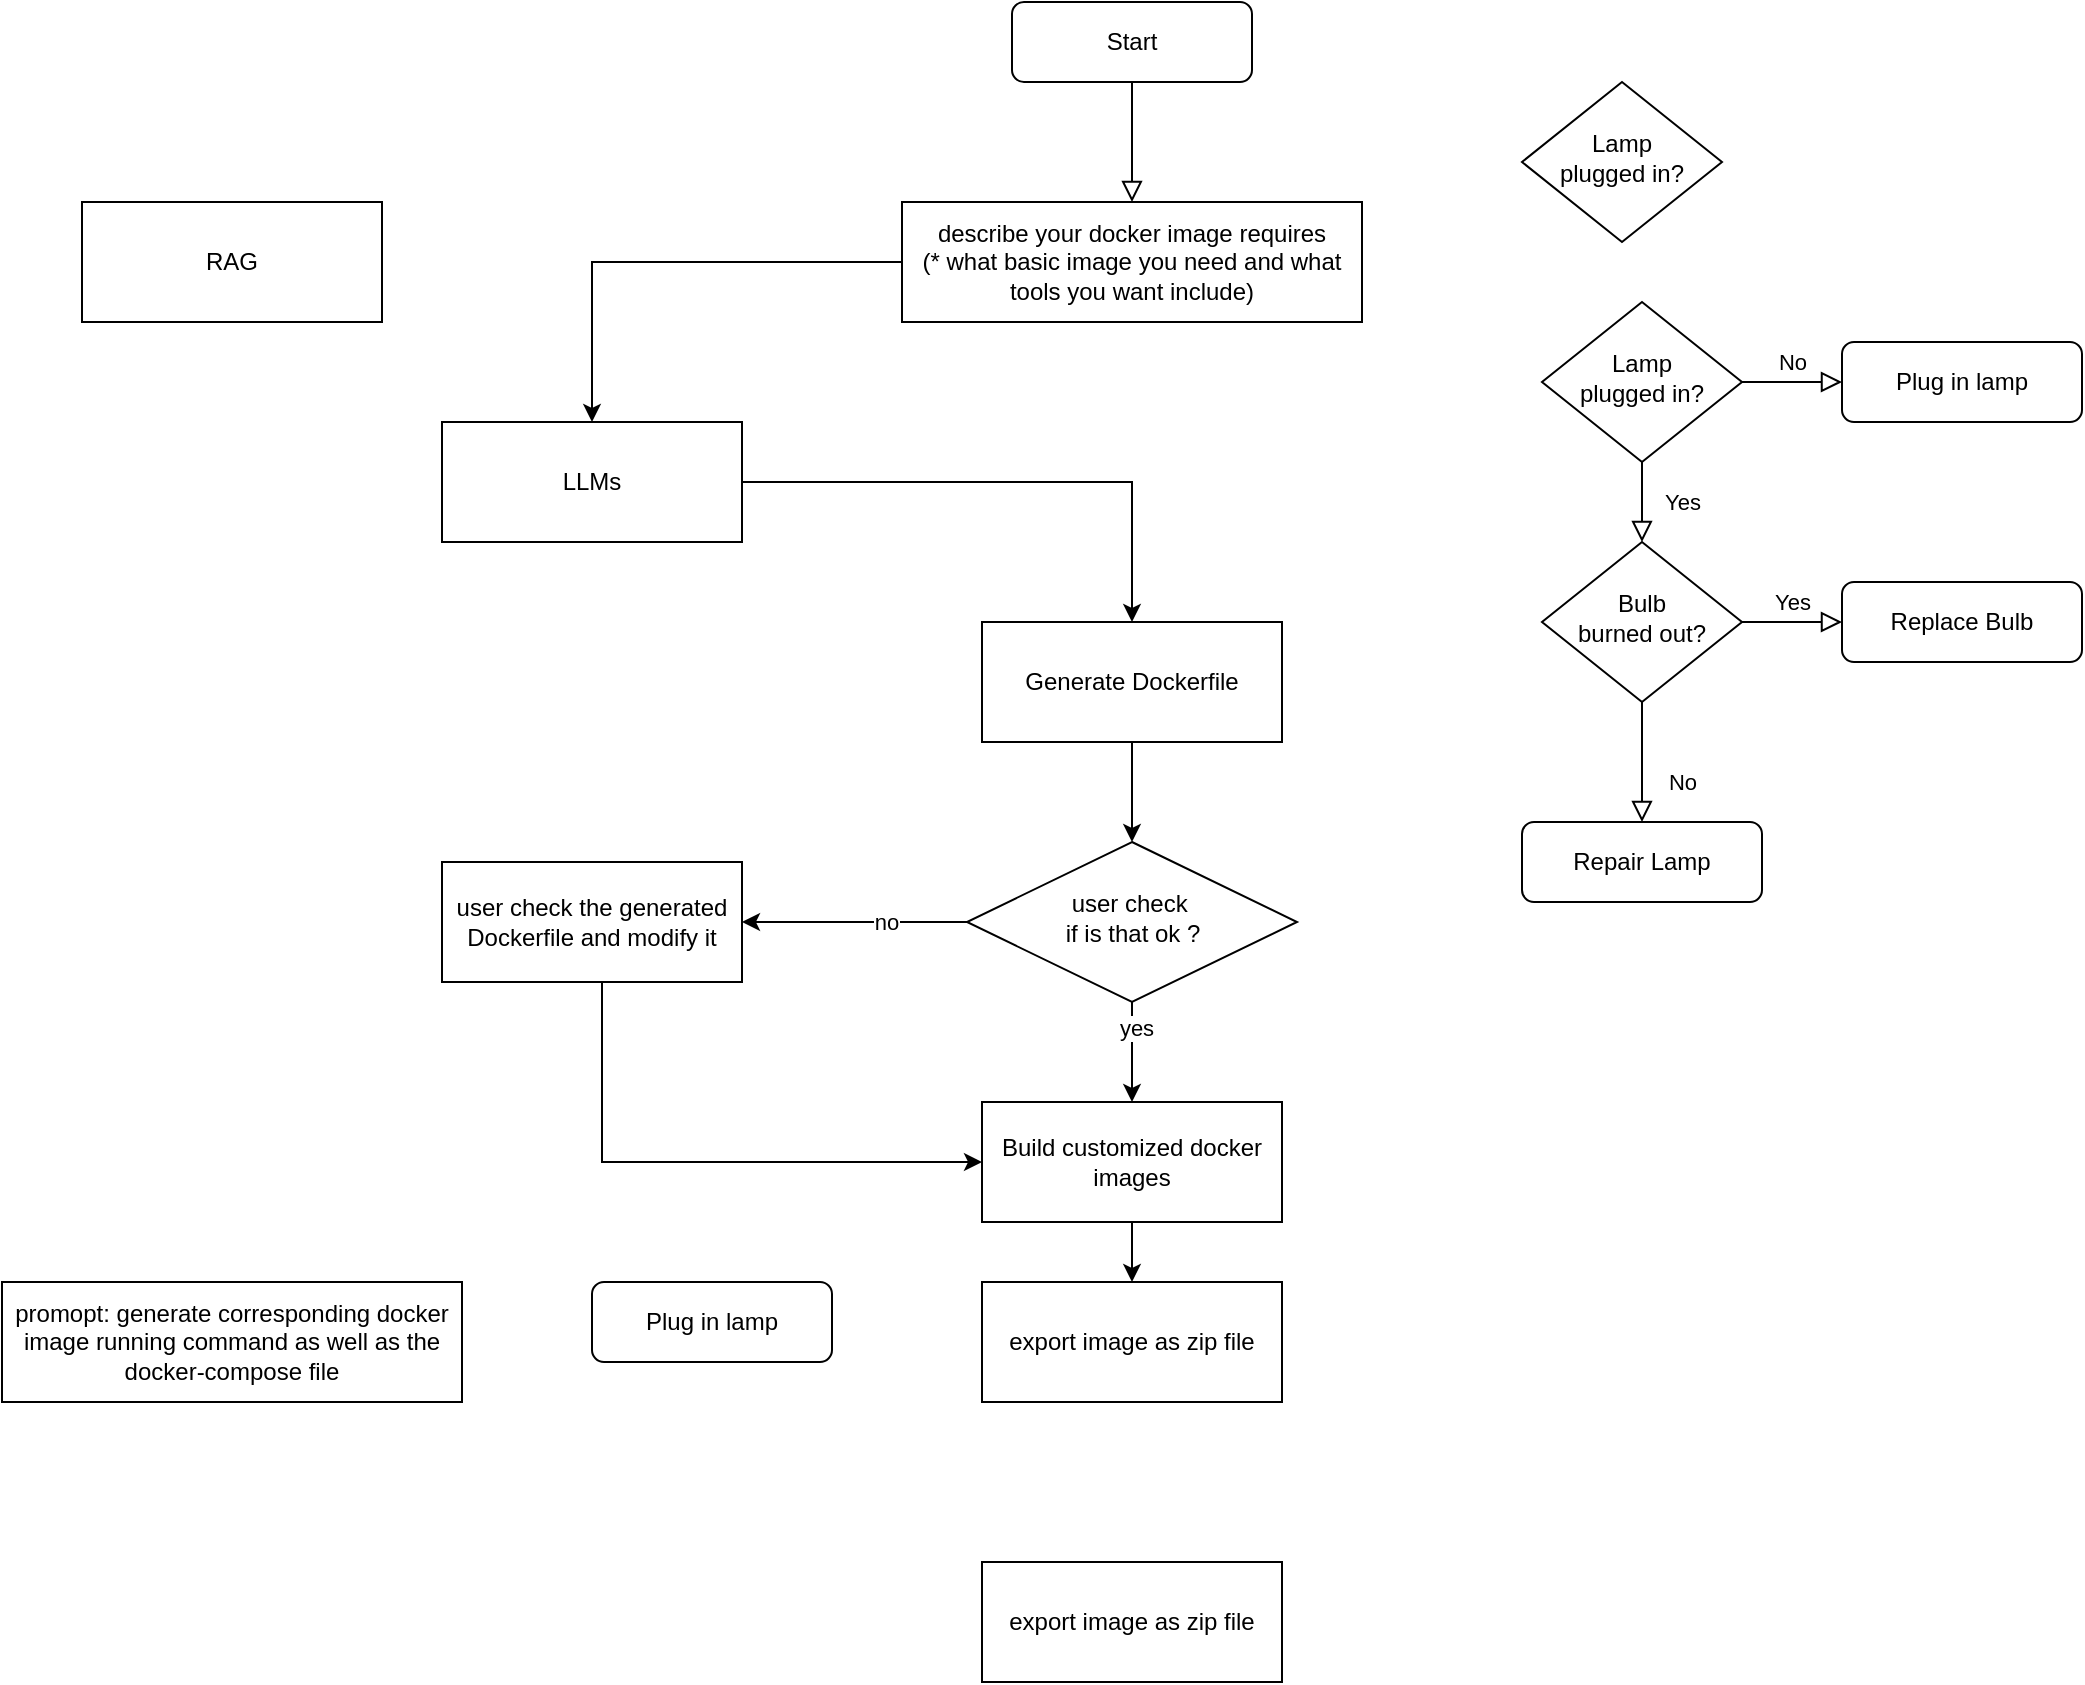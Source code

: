 <mxfile version="24.5.2" type="github">
  <diagram id="C5RBs43oDa-KdzZeNtuy" name="Page-1">
    <mxGraphModel dx="1736" dy="577" grid="1" gridSize="10" guides="1" tooltips="1" connect="1" arrows="1" fold="1" page="1" pageScale="1" pageWidth="827" pageHeight="1169" math="0" shadow="0">
      <root>
        <mxCell id="WIyWlLk6GJQsqaUBKTNV-0" />
        <mxCell id="WIyWlLk6GJQsqaUBKTNV-1" parent="WIyWlLk6GJQsqaUBKTNV-0" />
        <mxCell id="WIyWlLk6GJQsqaUBKTNV-2" value="" style="rounded=0;html=1;jettySize=auto;orthogonalLoop=1;fontSize=11;endArrow=block;endFill=0;endSize=8;strokeWidth=1;shadow=0;labelBackgroundColor=none;edgeStyle=orthogonalEdgeStyle;entryX=0.5;entryY=0;entryDx=0;entryDy=0;" parent="WIyWlLk6GJQsqaUBKTNV-1" source="WIyWlLk6GJQsqaUBKTNV-3" target="6hYuWl8q_fK9GimvcNTk-0" edge="1">
          <mxGeometry relative="1" as="geometry" />
        </mxCell>
        <mxCell id="WIyWlLk6GJQsqaUBKTNV-3" value="Start" style="rounded=1;whiteSpace=wrap;html=1;fontSize=12;glass=0;strokeWidth=1;shadow=0;" parent="WIyWlLk6GJQsqaUBKTNV-1" vertex="1">
          <mxGeometry x="-95" y="20" width="120" height="40" as="geometry" />
        </mxCell>
        <mxCell id="WIyWlLk6GJQsqaUBKTNV-4" value="Yes" style="rounded=0;html=1;jettySize=auto;orthogonalLoop=1;fontSize=11;endArrow=block;endFill=0;endSize=8;strokeWidth=1;shadow=0;labelBackgroundColor=none;edgeStyle=orthogonalEdgeStyle;" parent="WIyWlLk6GJQsqaUBKTNV-1" source="WIyWlLk6GJQsqaUBKTNV-6" target="WIyWlLk6GJQsqaUBKTNV-10" edge="1">
          <mxGeometry y="20" relative="1" as="geometry">
            <mxPoint as="offset" />
          </mxGeometry>
        </mxCell>
        <mxCell id="WIyWlLk6GJQsqaUBKTNV-5" value="No" style="edgeStyle=orthogonalEdgeStyle;rounded=0;html=1;jettySize=auto;orthogonalLoop=1;fontSize=11;endArrow=block;endFill=0;endSize=8;strokeWidth=1;shadow=0;labelBackgroundColor=none;" parent="WIyWlLk6GJQsqaUBKTNV-1" source="WIyWlLk6GJQsqaUBKTNV-6" target="WIyWlLk6GJQsqaUBKTNV-7" edge="1">
          <mxGeometry y="10" relative="1" as="geometry">
            <mxPoint as="offset" />
          </mxGeometry>
        </mxCell>
        <mxCell id="WIyWlLk6GJQsqaUBKTNV-6" value="Lamp&lt;br&gt;plugged in?" style="rhombus;whiteSpace=wrap;html=1;shadow=0;fontFamily=Helvetica;fontSize=12;align=center;strokeWidth=1;spacing=6;spacingTop=-4;" parent="WIyWlLk6GJQsqaUBKTNV-1" vertex="1">
          <mxGeometry x="170" y="170" width="100" height="80" as="geometry" />
        </mxCell>
        <mxCell id="WIyWlLk6GJQsqaUBKTNV-7" value="Plug in lamp" style="rounded=1;whiteSpace=wrap;html=1;fontSize=12;glass=0;strokeWidth=1;shadow=0;" parent="WIyWlLk6GJQsqaUBKTNV-1" vertex="1">
          <mxGeometry x="320" y="190" width="120" height="40" as="geometry" />
        </mxCell>
        <mxCell id="WIyWlLk6GJQsqaUBKTNV-8" value="No" style="rounded=0;html=1;jettySize=auto;orthogonalLoop=1;fontSize=11;endArrow=block;endFill=0;endSize=8;strokeWidth=1;shadow=0;labelBackgroundColor=none;edgeStyle=orthogonalEdgeStyle;" parent="WIyWlLk6GJQsqaUBKTNV-1" source="WIyWlLk6GJQsqaUBKTNV-10" target="WIyWlLk6GJQsqaUBKTNV-11" edge="1">
          <mxGeometry x="0.333" y="20" relative="1" as="geometry">
            <mxPoint as="offset" />
          </mxGeometry>
        </mxCell>
        <mxCell id="WIyWlLk6GJQsqaUBKTNV-9" value="Yes" style="edgeStyle=orthogonalEdgeStyle;rounded=0;html=1;jettySize=auto;orthogonalLoop=1;fontSize=11;endArrow=block;endFill=0;endSize=8;strokeWidth=1;shadow=0;labelBackgroundColor=none;" parent="WIyWlLk6GJQsqaUBKTNV-1" source="WIyWlLk6GJQsqaUBKTNV-10" target="WIyWlLk6GJQsqaUBKTNV-12" edge="1">
          <mxGeometry y="10" relative="1" as="geometry">
            <mxPoint as="offset" />
          </mxGeometry>
        </mxCell>
        <mxCell id="WIyWlLk6GJQsqaUBKTNV-10" value="Bulb&lt;br&gt;burned out?" style="rhombus;whiteSpace=wrap;html=1;shadow=0;fontFamily=Helvetica;fontSize=12;align=center;strokeWidth=1;spacing=6;spacingTop=-4;" parent="WIyWlLk6GJQsqaUBKTNV-1" vertex="1">
          <mxGeometry x="170" y="290" width="100" height="80" as="geometry" />
        </mxCell>
        <mxCell id="WIyWlLk6GJQsqaUBKTNV-11" value="Repair Lamp" style="rounded=1;whiteSpace=wrap;html=1;fontSize=12;glass=0;strokeWidth=1;shadow=0;" parent="WIyWlLk6GJQsqaUBKTNV-1" vertex="1">
          <mxGeometry x="160" y="430" width="120" height="40" as="geometry" />
        </mxCell>
        <mxCell id="WIyWlLk6GJQsqaUBKTNV-12" value="Replace Bulb" style="rounded=1;whiteSpace=wrap;html=1;fontSize=12;glass=0;strokeWidth=1;shadow=0;" parent="WIyWlLk6GJQsqaUBKTNV-1" vertex="1">
          <mxGeometry x="320" y="310" width="120" height="40" as="geometry" />
        </mxCell>
        <mxCell id="6hYuWl8q_fK9GimvcNTk-7" style="edgeStyle=orthogonalEdgeStyle;rounded=0;orthogonalLoop=1;jettySize=auto;html=1;entryX=0.5;entryY=0;entryDx=0;entryDy=0;" edge="1" parent="WIyWlLk6GJQsqaUBKTNV-1" source="6hYuWl8q_fK9GimvcNTk-0" target="6hYuWl8q_fK9GimvcNTk-3">
          <mxGeometry relative="1" as="geometry" />
        </mxCell>
        <mxCell id="6hYuWl8q_fK9GimvcNTk-0" value="describe your docker image requires&lt;div&gt;(* what basic image you need and what tools you want include)&lt;/div&gt;" style="rounded=0;whiteSpace=wrap;html=1;" vertex="1" parent="WIyWlLk6GJQsqaUBKTNV-1">
          <mxGeometry x="-150" y="120" width="230" height="60" as="geometry" />
        </mxCell>
        <mxCell id="6hYuWl8q_fK9GimvcNTk-1" value="Plug in lamp" style="rounded=1;whiteSpace=wrap;html=1;fontSize=12;glass=0;strokeWidth=1;shadow=0;" vertex="1" parent="WIyWlLk6GJQsqaUBKTNV-1">
          <mxGeometry x="-305" y="660" width="120" height="40" as="geometry" />
        </mxCell>
        <mxCell id="6hYuWl8q_fK9GimvcNTk-2" value="Lamp&lt;br&gt;plugged in?" style="rhombus;whiteSpace=wrap;html=1;shadow=0;fontFamily=Helvetica;fontSize=12;align=center;strokeWidth=1;spacing=6;spacingTop=-4;" vertex="1" parent="WIyWlLk6GJQsqaUBKTNV-1">
          <mxGeometry x="160" y="60" width="100" height="80" as="geometry" />
        </mxCell>
        <mxCell id="6hYuWl8q_fK9GimvcNTk-10" style="edgeStyle=orthogonalEdgeStyle;rounded=0;orthogonalLoop=1;jettySize=auto;html=1;entryX=0.5;entryY=0;entryDx=0;entryDy=0;" edge="1" parent="WIyWlLk6GJQsqaUBKTNV-1" source="6hYuWl8q_fK9GimvcNTk-3" target="6hYuWl8q_fK9GimvcNTk-8">
          <mxGeometry relative="1" as="geometry" />
        </mxCell>
        <mxCell id="6hYuWl8q_fK9GimvcNTk-3" value="LLMs" style="rounded=0;whiteSpace=wrap;html=1;" vertex="1" parent="WIyWlLk6GJQsqaUBKTNV-1">
          <mxGeometry x="-380" y="230" width="150" height="60" as="geometry" />
        </mxCell>
        <mxCell id="6hYuWl8q_fK9GimvcNTk-4" value="RAG" style="rounded=0;whiteSpace=wrap;html=1;" vertex="1" parent="WIyWlLk6GJQsqaUBKTNV-1">
          <mxGeometry x="-560" y="120" width="150" height="60" as="geometry" />
        </mxCell>
        <mxCell id="6hYuWl8q_fK9GimvcNTk-12" style="edgeStyle=orthogonalEdgeStyle;rounded=0;orthogonalLoop=1;jettySize=auto;html=1;entryX=0.5;entryY=0;entryDx=0;entryDy=0;" edge="1" parent="WIyWlLk6GJQsqaUBKTNV-1" source="6hYuWl8q_fK9GimvcNTk-8" target="6hYuWl8q_fK9GimvcNTk-11">
          <mxGeometry relative="1" as="geometry" />
        </mxCell>
        <mxCell id="6hYuWl8q_fK9GimvcNTk-8" value="Generate Dockerfile" style="rounded=0;whiteSpace=wrap;html=1;" vertex="1" parent="WIyWlLk6GJQsqaUBKTNV-1">
          <mxGeometry x="-110" y="330" width="150" height="60" as="geometry" />
        </mxCell>
        <mxCell id="6hYuWl8q_fK9GimvcNTk-22" style="edgeStyle=orthogonalEdgeStyle;rounded=0;orthogonalLoop=1;jettySize=auto;html=1;entryX=0;entryY=0.5;entryDx=0;entryDy=0;" edge="1" parent="WIyWlLk6GJQsqaUBKTNV-1" source="6hYuWl8q_fK9GimvcNTk-9" target="6hYuWl8q_fK9GimvcNTk-13">
          <mxGeometry relative="1" as="geometry">
            <Array as="points">
              <mxPoint x="-300" y="600" />
            </Array>
          </mxGeometry>
        </mxCell>
        <mxCell id="6hYuWl8q_fK9GimvcNTk-9" value="user check the generated Dockerfile and modify it" style="rounded=0;whiteSpace=wrap;html=1;" vertex="1" parent="WIyWlLk6GJQsqaUBKTNV-1">
          <mxGeometry x="-380" y="450" width="150" height="60" as="geometry" />
        </mxCell>
        <mxCell id="6hYuWl8q_fK9GimvcNTk-14" style="edgeStyle=orthogonalEdgeStyle;rounded=0;orthogonalLoop=1;jettySize=auto;html=1;entryX=0.5;entryY=0;entryDx=0;entryDy=0;" edge="1" parent="WIyWlLk6GJQsqaUBKTNV-1" source="6hYuWl8q_fK9GimvcNTk-11" target="6hYuWl8q_fK9GimvcNTk-13">
          <mxGeometry relative="1" as="geometry" />
        </mxCell>
        <mxCell id="6hYuWl8q_fK9GimvcNTk-15" value="yes" style="edgeLabel;html=1;align=center;verticalAlign=middle;resizable=0;points=[];" vertex="1" connectable="0" parent="6hYuWl8q_fK9GimvcNTk-14">
          <mxGeometry x="-0.499" y="2" relative="1" as="geometry">
            <mxPoint as="offset" />
          </mxGeometry>
        </mxCell>
        <mxCell id="6hYuWl8q_fK9GimvcNTk-20" style="edgeStyle=orthogonalEdgeStyle;rounded=0;orthogonalLoop=1;jettySize=auto;html=1;entryX=1;entryY=0.5;entryDx=0;entryDy=0;" edge="1" parent="WIyWlLk6GJQsqaUBKTNV-1" source="6hYuWl8q_fK9GimvcNTk-11" target="6hYuWl8q_fK9GimvcNTk-9">
          <mxGeometry relative="1" as="geometry" />
        </mxCell>
        <mxCell id="6hYuWl8q_fK9GimvcNTk-21" value="no" style="edgeLabel;html=1;align=center;verticalAlign=middle;resizable=0;points=[];" vertex="1" connectable="0" parent="6hYuWl8q_fK9GimvcNTk-20">
          <mxGeometry x="-0.277" relative="1" as="geometry">
            <mxPoint as="offset" />
          </mxGeometry>
        </mxCell>
        <mxCell id="6hYuWl8q_fK9GimvcNTk-11" value="user check&amp;nbsp;&lt;div&gt;if is that ok ?&lt;/div&gt;" style="rhombus;whiteSpace=wrap;html=1;shadow=0;fontFamily=Helvetica;fontSize=12;align=center;strokeWidth=1;spacing=6;spacingTop=-4;" vertex="1" parent="WIyWlLk6GJQsqaUBKTNV-1">
          <mxGeometry x="-117.5" y="440" width="165" height="80" as="geometry" />
        </mxCell>
        <mxCell id="6hYuWl8q_fK9GimvcNTk-17" style="edgeStyle=orthogonalEdgeStyle;rounded=0;orthogonalLoop=1;jettySize=auto;html=1;" edge="1" parent="WIyWlLk6GJQsqaUBKTNV-1" source="6hYuWl8q_fK9GimvcNTk-13" target="6hYuWl8q_fK9GimvcNTk-16">
          <mxGeometry relative="1" as="geometry" />
        </mxCell>
        <mxCell id="6hYuWl8q_fK9GimvcNTk-13" value="Build customized docker images" style="rounded=0;whiteSpace=wrap;html=1;" vertex="1" parent="WIyWlLk6GJQsqaUBKTNV-1">
          <mxGeometry x="-110" y="570" width="150" height="60" as="geometry" />
        </mxCell>
        <mxCell id="6hYuWl8q_fK9GimvcNTk-16" value="export image as zip file" style="rounded=0;whiteSpace=wrap;html=1;" vertex="1" parent="WIyWlLk6GJQsqaUBKTNV-1">
          <mxGeometry x="-110" y="660" width="150" height="60" as="geometry" />
        </mxCell>
        <mxCell id="6hYuWl8q_fK9GimvcNTk-18" value="export image as zip file" style="rounded=0;whiteSpace=wrap;html=1;" vertex="1" parent="WIyWlLk6GJQsqaUBKTNV-1">
          <mxGeometry x="-110" y="800" width="150" height="60" as="geometry" />
        </mxCell>
        <mxCell id="6hYuWl8q_fK9GimvcNTk-19" value="promopt: generate corresponding docker image running command as well as the docker-compose file" style="rounded=0;whiteSpace=wrap;html=1;" vertex="1" parent="WIyWlLk6GJQsqaUBKTNV-1">
          <mxGeometry x="-600" y="660" width="230" height="60" as="geometry" />
        </mxCell>
      </root>
    </mxGraphModel>
  </diagram>
</mxfile>
